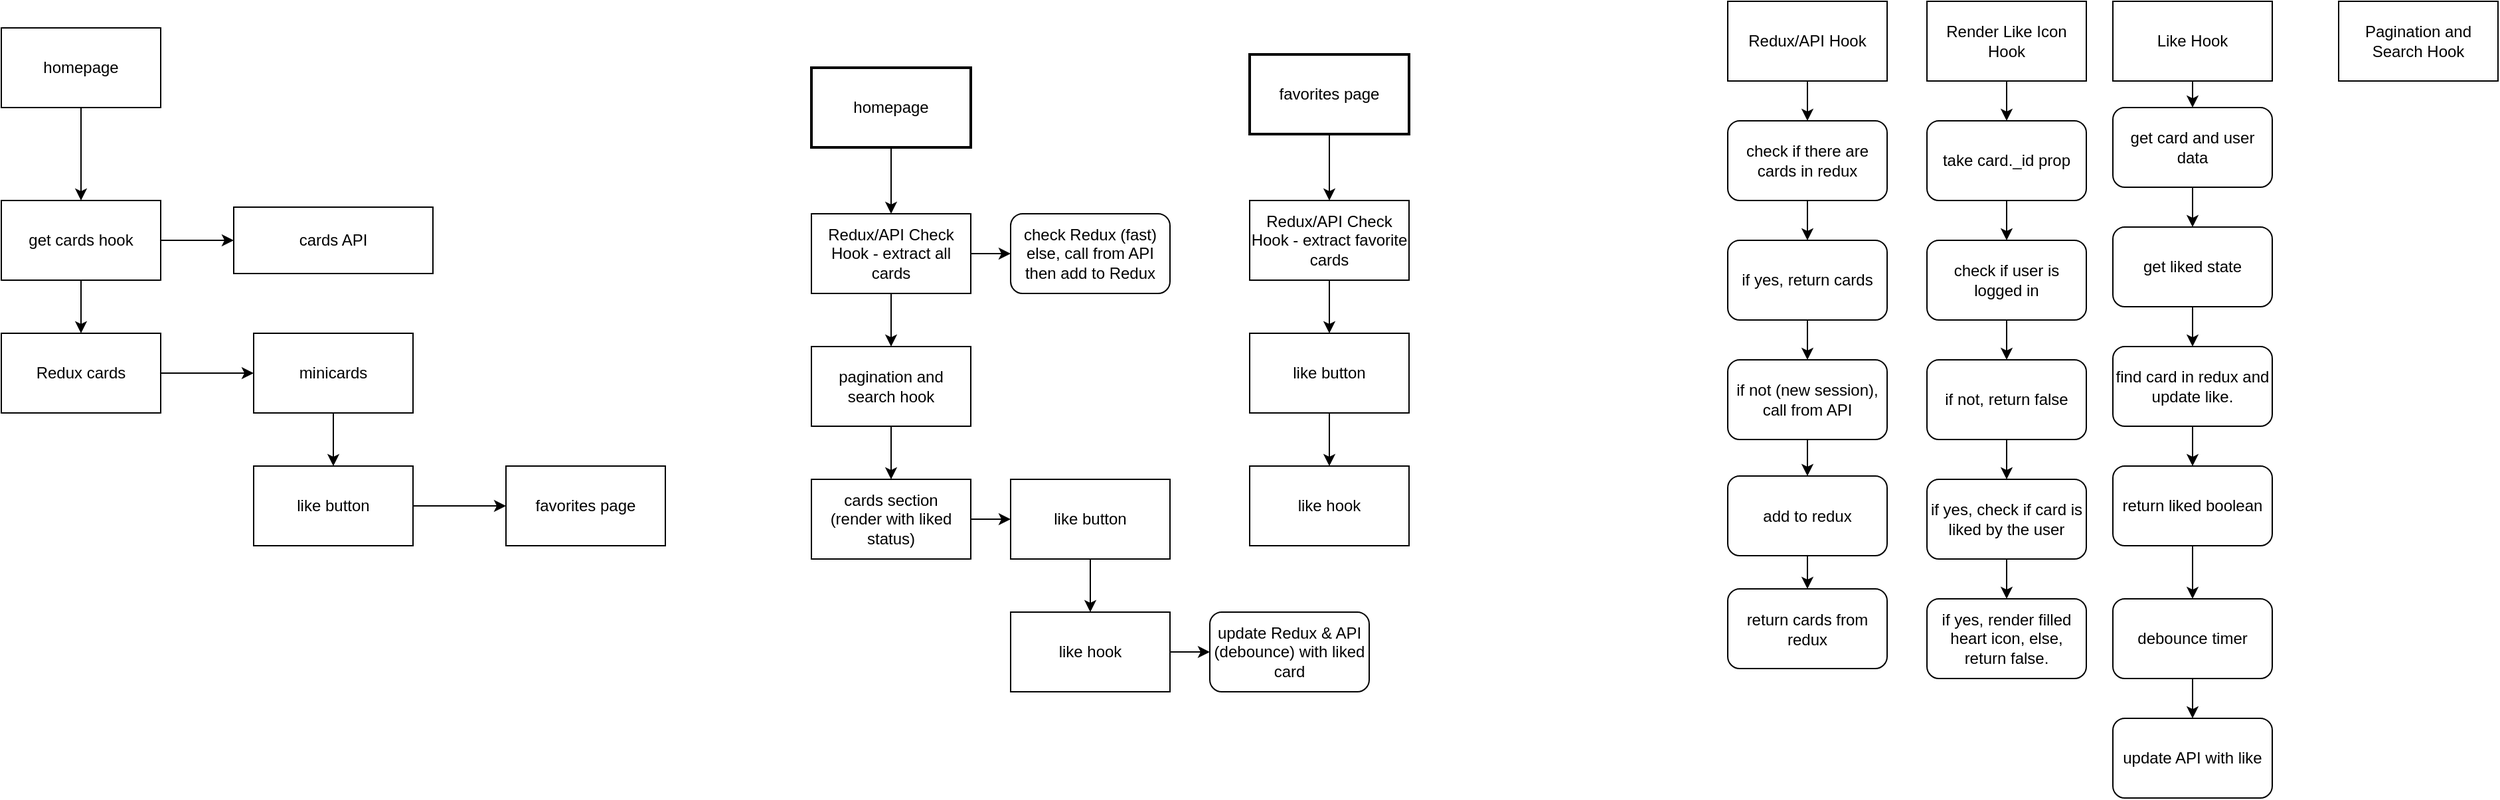 <mxfile>
    <diagram id="Mnykxa02wZtQ0sy6qzQC" name="Page-1">
        <mxGraphModel dx="858" dy="607" grid="1" gridSize="10" guides="1" tooltips="1" connect="1" arrows="1" fold="1" page="1" pageScale="1" pageWidth="850" pageHeight="1100" math="0" shadow="0">
            <root>
                <mxCell id="0"/>
                <mxCell id="1" parent="0"/>
                <mxCell id="2" value="cards API" style="rounded=0;whiteSpace=wrap;html=1;" parent="1" vertex="1">
                    <mxGeometry x="315" y="175" width="150" height="50" as="geometry"/>
                </mxCell>
                <mxCell id="35" style="edgeStyle=none;html=1;exitX=1;exitY=0.5;exitDx=0;exitDy=0;entryX=0;entryY=0.5;entryDx=0;entryDy=0;" parent="1" source="3" target="6" edge="1">
                    <mxGeometry relative="1" as="geometry"/>
                </mxCell>
                <mxCell id="3" value="Redux cards" style="rounded=0;whiteSpace=wrap;html=1;" parent="1" vertex="1">
                    <mxGeometry x="140" y="270" width="120" height="60" as="geometry"/>
                </mxCell>
                <mxCell id="15" style="edgeStyle=none;html=1;entryX=0.5;entryY=0;entryDx=0;entryDy=0;" parent="1" source="4" target="7" edge="1">
                    <mxGeometry relative="1" as="geometry">
                        <mxPoint x="200" y="150" as="targetPoint"/>
                    </mxGeometry>
                </mxCell>
                <mxCell id="4" value="homepage" style="rounded=0;whiteSpace=wrap;html=1;" parent="1" vertex="1">
                    <mxGeometry x="140" y="40" width="120" height="60" as="geometry"/>
                </mxCell>
                <mxCell id="5" value="favorites page" style="rounded=0;whiteSpace=wrap;html=1;" parent="1" vertex="1">
                    <mxGeometry x="520" y="370" width="120" height="60" as="geometry"/>
                </mxCell>
                <mxCell id="13" style="edgeStyle=none;html=1;entryX=0.5;entryY=0;entryDx=0;entryDy=0;" parent="1" source="6" target="12" edge="1">
                    <mxGeometry relative="1" as="geometry"/>
                </mxCell>
                <mxCell id="6" value="minicards" style="rounded=0;whiteSpace=wrap;html=1;" parent="1" vertex="1">
                    <mxGeometry x="330" y="270" width="120" height="60" as="geometry"/>
                </mxCell>
                <mxCell id="9" style="edgeStyle=none;html=1;" parent="1" source="7" target="3" edge="1">
                    <mxGeometry relative="1" as="geometry"/>
                </mxCell>
                <mxCell id="16" style="edgeStyle=none;html=1;exitX=1;exitY=0.5;exitDx=0;exitDy=0;entryX=0;entryY=0.5;entryDx=0;entryDy=0;" parent="1" source="7" target="2" edge="1">
                    <mxGeometry relative="1" as="geometry"/>
                </mxCell>
                <mxCell id="7" value="get cards hook" style="rounded=0;whiteSpace=wrap;html=1;" parent="1" vertex="1">
                    <mxGeometry x="140" y="170" width="120" height="60" as="geometry"/>
                </mxCell>
                <mxCell id="14" style="edgeStyle=none;html=1;" parent="1" source="12" target="5" edge="1">
                    <mxGeometry relative="1" as="geometry"/>
                </mxCell>
                <mxCell id="12" value="like button" style="rounded=0;whiteSpace=wrap;html=1;" parent="1" vertex="1">
                    <mxGeometry x="330" y="370" width="120" height="60" as="geometry"/>
                </mxCell>
                <mxCell id="99" style="edgeStyle=none;html=1;entryX=0.5;entryY=0;entryDx=0;entryDy=0;" parent="1" source="22" target="28" edge="1">
                    <mxGeometry relative="1" as="geometry"/>
                </mxCell>
                <mxCell id="22" value="pagination and search hook" style="rounded=0;whiteSpace=wrap;html=1;" parent="1" vertex="1">
                    <mxGeometry x="750" y="280" width="120" height="60" as="geometry"/>
                </mxCell>
                <mxCell id="23" style="edgeStyle=none;html=1;entryX=0.5;entryY=0;entryDx=0;entryDy=0;" parent="1" source="25" target="96" edge="1">
                    <mxGeometry relative="1" as="geometry">
                        <mxPoint x="810" y="180" as="targetPoint"/>
                    </mxGeometry>
                </mxCell>
                <mxCell id="25" value="homepage" style="rounded=0;whiteSpace=wrap;html=1;strokeWidth=2;strokeColor=light-dark(#000000,#FF9999);" parent="1" vertex="1">
                    <mxGeometry x="750" y="70" width="120" height="60" as="geometry"/>
                </mxCell>
                <mxCell id="100" style="edgeStyle=none;html=1;exitX=1;exitY=0.5;exitDx=0;exitDy=0;entryX=0;entryY=0.5;entryDx=0;entryDy=0;" parent="1" source="28" target="33" edge="1">
                    <mxGeometry relative="1" as="geometry"/>
                </mxCell>
                <mxCell id="28" value="cards section&lt;div&gt;(render with liked &lt;span&gt;status&lt;/span&gt;)&lt;/div&gt;" style="rounded=0;whiteSpace=wrap;html=1;" parent="1" vertex="1">
                    <mxGeometry x="750" y="380" width="120" height="60" as="geometry"/>
                </mxCell>
                <mxCell id="29" style="edgeStyle=none;html=1;exitX=0.5;exitY=1;exitDx=0;exitDy=0;" parent="1" source="96" target="22" edge="1">
                    <mxGeometry relative="1" as="geometry">
                        <mxPoint x="810" y="240" as="sourcePoint"/>
                    </mxGeometry>
                </mxCell>
                <mxCell id="40" style="edgeStyle=none;html=1;entryX=0.5;entryY=0;entryDx=0;entryDy=0;" parent="1" source="33" target="36" edge="1">
                    <mxGeometry relative="1" as="geometry"/>
                </mxCell>
                <mxCell id="33" value="like button" style="rounded=0;whiteSpace=wrap;html=1;" parent="1" vertex="1">
                    <mxGeometry x="900" y="380" width="120" height="60" as="geometry"/>
                </mxCell>
                <mxCell id="41" style="edgeStyle=none;html=1;entryX=0;entryY=0.5;entryDx=0;entryDy=0;entryPerimeter=0;" parent="1" source="36" target="42" edge="1">
                    <mxGeometry relative="1" as="geometry">
                        <mxPoint x="1090" y="500" as="targetPoint"/>
                    </mxGeometry>
                </mxCell>
                <mxCell id="36" value="like hook" style="rounded=0;whiteSpace=wrap;html=1;strokeColor=light-dark(#000000,#99FFFF);" parent="1" vertex="1">
                    <mxGeometry x="900" y="480" width="120" height="60" as="geometry"/>
                </mxCell>
                <mxCell id="42" value="update Redux &amp;amp; API (debounce) with liked card" style="rounded=1;whiteSpace=wrap;html=1;strokeColor=light-dark(#000000,#FFFF99);" parent="1" vertex="1">
                    <mxGeometry x="1050" y="480" width="120" height="60" as="geometry"/>
                </mxCell>
                <mxCell id="90" value="" style="edgeStyle=none;html=1;" parent="1" source="55" target="89" edge="1">
                    <mxGeometry relative="1" as="geometry"/>
                </mxCell>
                <mxCell id="55" value="favorites page" style="rounded=0;whiteSpace=wrap;html=1;strokeWidth=2;strokeColor=light-dark(#000000,#FF9999);" parent="1" vertex="1">
                    <mxGeometry x="1080" y="60" width="120" height="60" as="geometry"/>
                </mxCell>
                <mxCell id="68" value="like hook" style="rounded=0;whiteSpace=wrap;html=1;strokeColor=light-dark(#000000,#99FFFF);" parent="1" vertex="1">
                    <mxGeometry x="1080" y="370" width="120" height="60" as="geometry"/>
                </mxCell>
                <mxCell id="73" style="edgeStyle=none;html=1;entryX=0.5;entryY=0;entryDx=0;entryDy=0;" parent="1" source="71" target="68" edge="1">
                    <mxGeometry relative="1" as="geometry"/>
                </mxCell>
                <mxCell id="71" value="like button" style="whiteSpace=wrap;html=1;rounded=0;" parent="1" vertex="1">
                    <mxGeometry x="1080" y="270" width="120" height="60" as="geometry"/>
                </mxCell>
                <mxCell id="75" value="check Redux (fast)&lt;br&gt;else, call from API then add to Redux" style="whiteSpace=wrap;html=1;rounded=1;strokeColor=light-dark(#000000,#FFFF99);" parent="1" vertex="1">
                    <mxGeometry x="900" y="180" width="120" height="60" as="geometry"/>
                </mxCell>
                <mxCell id="91" style="edgeStyle=none;html=1;entryX=0.5;entryY=0;entryDx=0;entryDy=0;" parent="1" source="89" target="71" edge="1">
                    <mxGeometry relative="1" as="geometry"/>
                </mxCell>
                <mxCell id="89" value="Redux/API Check Hook - extract favorite cards" style="whiteSpace=wrap;html=1;rounded=0;strokeColor=light-dark(#000000,#99FFFF);" parent="1" vertex="1">
                    <mxGeometry x="1080" y="170" width="120" height="60" as="geometry"/>
                </mxCell>
                <mxCell id="98" value="" style="edgeStyle=none;html=1;" parent="1" source="96" target="75" edge="1">
                    <mxGeometry relative="1" as="geometry"/>
                </mxCell>
                <mxCell id="96" value="Redux/API Check Hook - extract all cards" style="whiteSpace=wrap;html=1;rounded=0;strokeColor=light-dark(#000000,#99FFFF);" parent="1" vertex="1">
                    <mxGeometry x="750" y="180" width="120" height="60" as="geometry"/>
                </mxCell>
                <mxCell id="105" value="" style="edgeStyle=none;html=1;" parent="1" source="102" target="104" edge="1">
                    <mxGeometry relative="1" as="geometry"/>
                </mxCell>
                <mxCell id="102" value="check if there are cards in redux" style="whiteSpace=wrap;html=1;strokeColor=light-dark(#000000,#99FF99);rounded=1;" parent="1" vertex="1">
                    <mxGeometry x="1440" y="110" width="120" height="60" as="geometry"/>
                </mxCell>
                <mxCell id="141" value="" style="edgeStyle=none;html=1;entryX=0.5;entryY=0;entryDx=0;entryDy=0;" parent="1" source="104" target="106" edge="1">
                    <mxGeometry relative="1" as="geometry">
                        <mxPoint x="1500" y="290" as="targetPoint"/>
                    </mxGeometry>
                </mxCell>
                <mxCell id="104" value="if yes, return cards" style="whiteSpace=wrap;html=1;strokeColor=light-dark(#000000,#99FF99);rounded=1;" parent="1" vertex="1">
                    <mxGeometry x="1440" y="200" width="120" height="60" as="geometry"/>
                </mxCell>
                <mxCell id="109" value="" style="edgeStyle=none;html=1;" parent="1" source="106" target="108" edge="1">
                    <mxGeometry relative="1" as="geometry"/>
                </mxCell>
                <mxCell id="106" value="if not (new session), call from API" style="whiteSpace=wrap;html=1;strokeColor=light-dark(#000000,#99FF99);rounded=1;" parent="1" vertex="1">
                    <mxGeometry x="1440" y="290" width="120" height="60" as="geometry"/>
                </mxCell>
                <mxCell id="112" value="" style="edgeStyle=none;html=1;" parent="1" source="108" target="111" edge="1">
                    <mxGeometry relative="1" as="geometry"/>
                </mxCell>
                <mxCell id="108" value="add to redux" style="whiteSpace=wrap;html=1;strokeColor=light-dark(#000000,#99FF99);rounded=1;" parent="1" vertex="1">
                    <mxGeometry x="1440" y="377.5" width="120" height="60" as="geometry"/>
                </mxCell>
                <mxCell id="111" value="return cards from redux" style="whiteSpace=wrap;html=1;strokeColor=light-dark(#000000,#99FF99);rounded=1;" parent="1" vertex="1">
                    <mxGeometry x="1440" y="462.5" width="120" height="60" as="geometry"/>
                </mxCell>
                <mxCell id="117" value="" style="edgeStyle=none;html=1;" parent="1" source="114" target="116" edge="1">
                    <mxGeometry relative="1" as="geometry"/>
                </mxCell>
                <mxCell id="114" value="get card and user data" style="whiteSpace=wrap;html=1;strokeColor=light-dark(#000000,#99FF99);rounded=1;" parent="1" vertex="1">
                    <mxGeometry x="1730" y="100" width="120" height="60" as="geometry"/>
                </mxCell>
                <mxCell id="126" value="" style="edgeStyle=none;html=1;" parent="1" source="116" target="125" edge="1">
                    <mxGeometry relative="1" as="geometry"/>
                </mxCell>
                <mxCell id="116" value="get liked state" style="whiteSpace=wrap;html=1;strokeColor=light-dark(#000000,#99FF99);rounded=1;" parent="1" vertex="1">
                    <mxGeometry x="1730" y="190" width="120" height="60" as="geometry"/>
                </mxCell>
                <mxCell id="123" value="" style="edgeStyle=none;html=1;" parent="1" source="120" target="122" edge="1">
                    <mxGeometry relative="1" as="geometry"/>
                </mxCell>
                <mxCell id="120" value="debounce timer" style="whiteSpace=wrap;html=1;strokeColor=light-dark(#000000,#99FF99);rounded=1;" parent="1" vertex="1">
                    <mxGeometry x="1730" y="470" width="120" height="60" as="geometry"/>
                </mxCell>
                <mxCell id="122" value="update API with like" style="whiteSpace=wrap;html=1;strokeColor=light-dark(#000000,#99FF99);rounded=1;" parent="1" vertex="1">
                    <mxGeometry x="1730" y="560" width="120" height="60" as="geometry"/>
                </mxCell>
                <mxCell id="133" value="" style="edgeStyle=none;html=1;" parent="1" source="125" target="132" edge="1">
                    <mxGeometry relative="1" as="geometry"/>
                </mxCell>
                <mxCell id="125" value="find card in redux and update like." style="whiteSpace=wrap;html=1;strokeColor=light-dark(#000000,#99FF99);rounded=1;" parent="1" vertex="1">
                    <mxGeometry x="1730" y="280" width="120" height="60" as="geometry"/>
                </mxCell>
                <mxCell id="134" style="edgeStyle=none;html=1;entryX=0.5;entryY=0;entryDx=0;entryDy=0;" parent="1" source="132" target="120" edge="1">
                    <mxGeometry relative="1" as="geometry"/>
                </mxCell>
                <mxCell id="132" value="return liked boolean" style="whiteSpace=wrap;html=1;strokeColor=light-dark(#000000,#99FF99);rounded=1;" parent="1" vertex="1">
                    <mxGeometry x="1730" y="370" width="120" height="60" as="geometry"/>
                </mxCell>
                <mxCell id="138" style="edgeStyle=none;html=1;exitX=0.5;exitY=1;exitDx=0;exitDy=0;entryX=0.5;entryY=0;entryDx=0;entryDy=0;" parent="1" source="135" target="102" edge="1">
                    <mxGeometry relative="1" as="geometry"/>
                </mxCell>
                <mxCell id="135" value="Redux/API Hook" style="whiteSpace=wrap;html=1;" parent="1" vertex="1">
                    <mxGeometry x="1440" y="20" width="120" height="60" as="geometry"/>
                </mxCell>
                <mxCell id="139" style="edgeStyle=none;html=1;entryX=0.5;entryY=0;entryDx=0;entryDy=0;" parent="1" source="136" target="114" edge="1">
                    <mxGeometry relative="1" as="geometry"/>
                </mxCell>
                <mxCell id="136" value="Like Hook" style="whiteSpace=wrap;html=1;" parent="1" vertex="1">
                    <mxGeometry x="1730" y="20" width="120" height="60" as="geometry"/>
                </mxCell>
                <mxCell id="137" value="Pagination and Search Hook" style="whiteSpace=wrap;html=1;" parent="1" vertex="1">
                    <mxGeometry x="1900" y="20" width="120" height="60" as="geometry"/>
                </mxCell>
                <mxCell id="143" value="" style="edgeStyle=none;html=1;" edge="1" source="144" target="145" parent="1">
                    <mxGeometry relative="1" as="geometry"/>
                </mxCell>
                <mxCell id="144" value="take card._id prop" style="whiteSpace=wrap;html=1;strokeColor=light-dark(#000000,#99FF99);rounded=1;" vertex="1" parent="1">
                    <mxGeometry x="1590" y="110" width="120" height="60" as="geometry"/>
                </mxCell>
                <mxCell id="154" value="" style="edgeStyle=none;html=1;" edge="1" parent="1" source="145" target="153">
                    <mxGeometry relative="1" as="geometry"/>
                </mxCell>
                <mxCell id="145" value="check if user is logged in" style="whiteSpace=wrap;html=1;strokeColor=light-dark(#000000,#99FF99);rounded=1;" vertex="1" parent="1">
                    <mxGeometry x="1590" y="200" width="120" height="60" as="geometry"/>
                </mxCell>
                <mxCell id="146" style="edgeStyle=none;html=1;entryX=0.5;entryY=0;entryDx=0;entryDy=0;" edge="1" source="147" target="144" parent="1">
                    <mxGeometry relative="1" as="geometry"/>
                </mxCell>
                <mxCell id="147" value="Render Like Icon Hook" style="whiteSpace=wrap;html=1;" vertex="1" parent="1">
                    <mxGeometry x="1590" y="20" width="120" height="60" as="geometry"/>
                </mxCell>
                <mxCell id="152" value="" style="edgeStyle=none;html=1;" edge="1" parent="1" source="149" target="151">
                    <mxGeometry relative="1" as="geometry"/>
                </mxCell>
                <mxCell id="149" value="if yes, check if card is liked by the user" style="whiteSpace=wrap;html=1;strokeColor=light-dark(#000000,#99FF99);rounded=1;" vertex="1" parent="1">
                    <mxGeometry x="1590" y="380" width="120" height="60" as="geometry"/>
                </mxCell>
                <mxCell id="151" value="if yes, render filled heart icon, else, return false." style="whiteSpace=wrap;html=1;strokeColor=light-dark(#000000,#99FF99);rounded=1;" vertex="1" parent="1">
                    <mxGeometry x="1590" y="470" width="120" height="60" as="geometry"/>
                </mxCell>
                <mxCell id="155" style="edgeStyle=none;html=1;entryX=0.5;entryY=0;entryDx=0;entryDy=0;" edge="1" parent="1" source="153" target="149">
                    <mxGeometry relative="1" as="geometry"/>
                </mxCell>
                <mxCell id="153" value="if not, return false" style="whiteSpace=wrap;html=1;strokeColor=light-dark(#000000,#99FF99);rounded=1;" vertex="1" parent="1">
                    <mxGeometry x="1590" y="290" width="120" height="60" as="geometry"/>
                </mxCell>
            </root>
        </mxGraphModel>
    </diagram>
</mxfile>